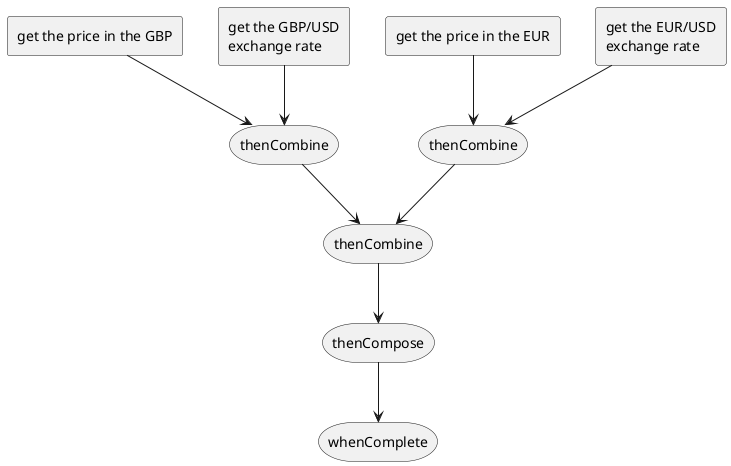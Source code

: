 @startuml

rectangle "get the price in the GBP" as step1
rectangle "get the GBP/USD\nexchange rate" as step2
storage  "thenCombine" as step3

rectangle "get the price in the EUR" as step4
rectangle "get the EUR/USD\nexchange rate" as step5
storage  "thenCombine" as step6

storage  "thenCombine" as step7

storage  "thenCompose" as step8

storage  "whenComplete" as step9

step1 --> step3
step2 --> step3

step4 --> step6
step5 --> step6

step3 --> step7
step6 --> step7

step7 --> step8

step8 --> step9

@enduml